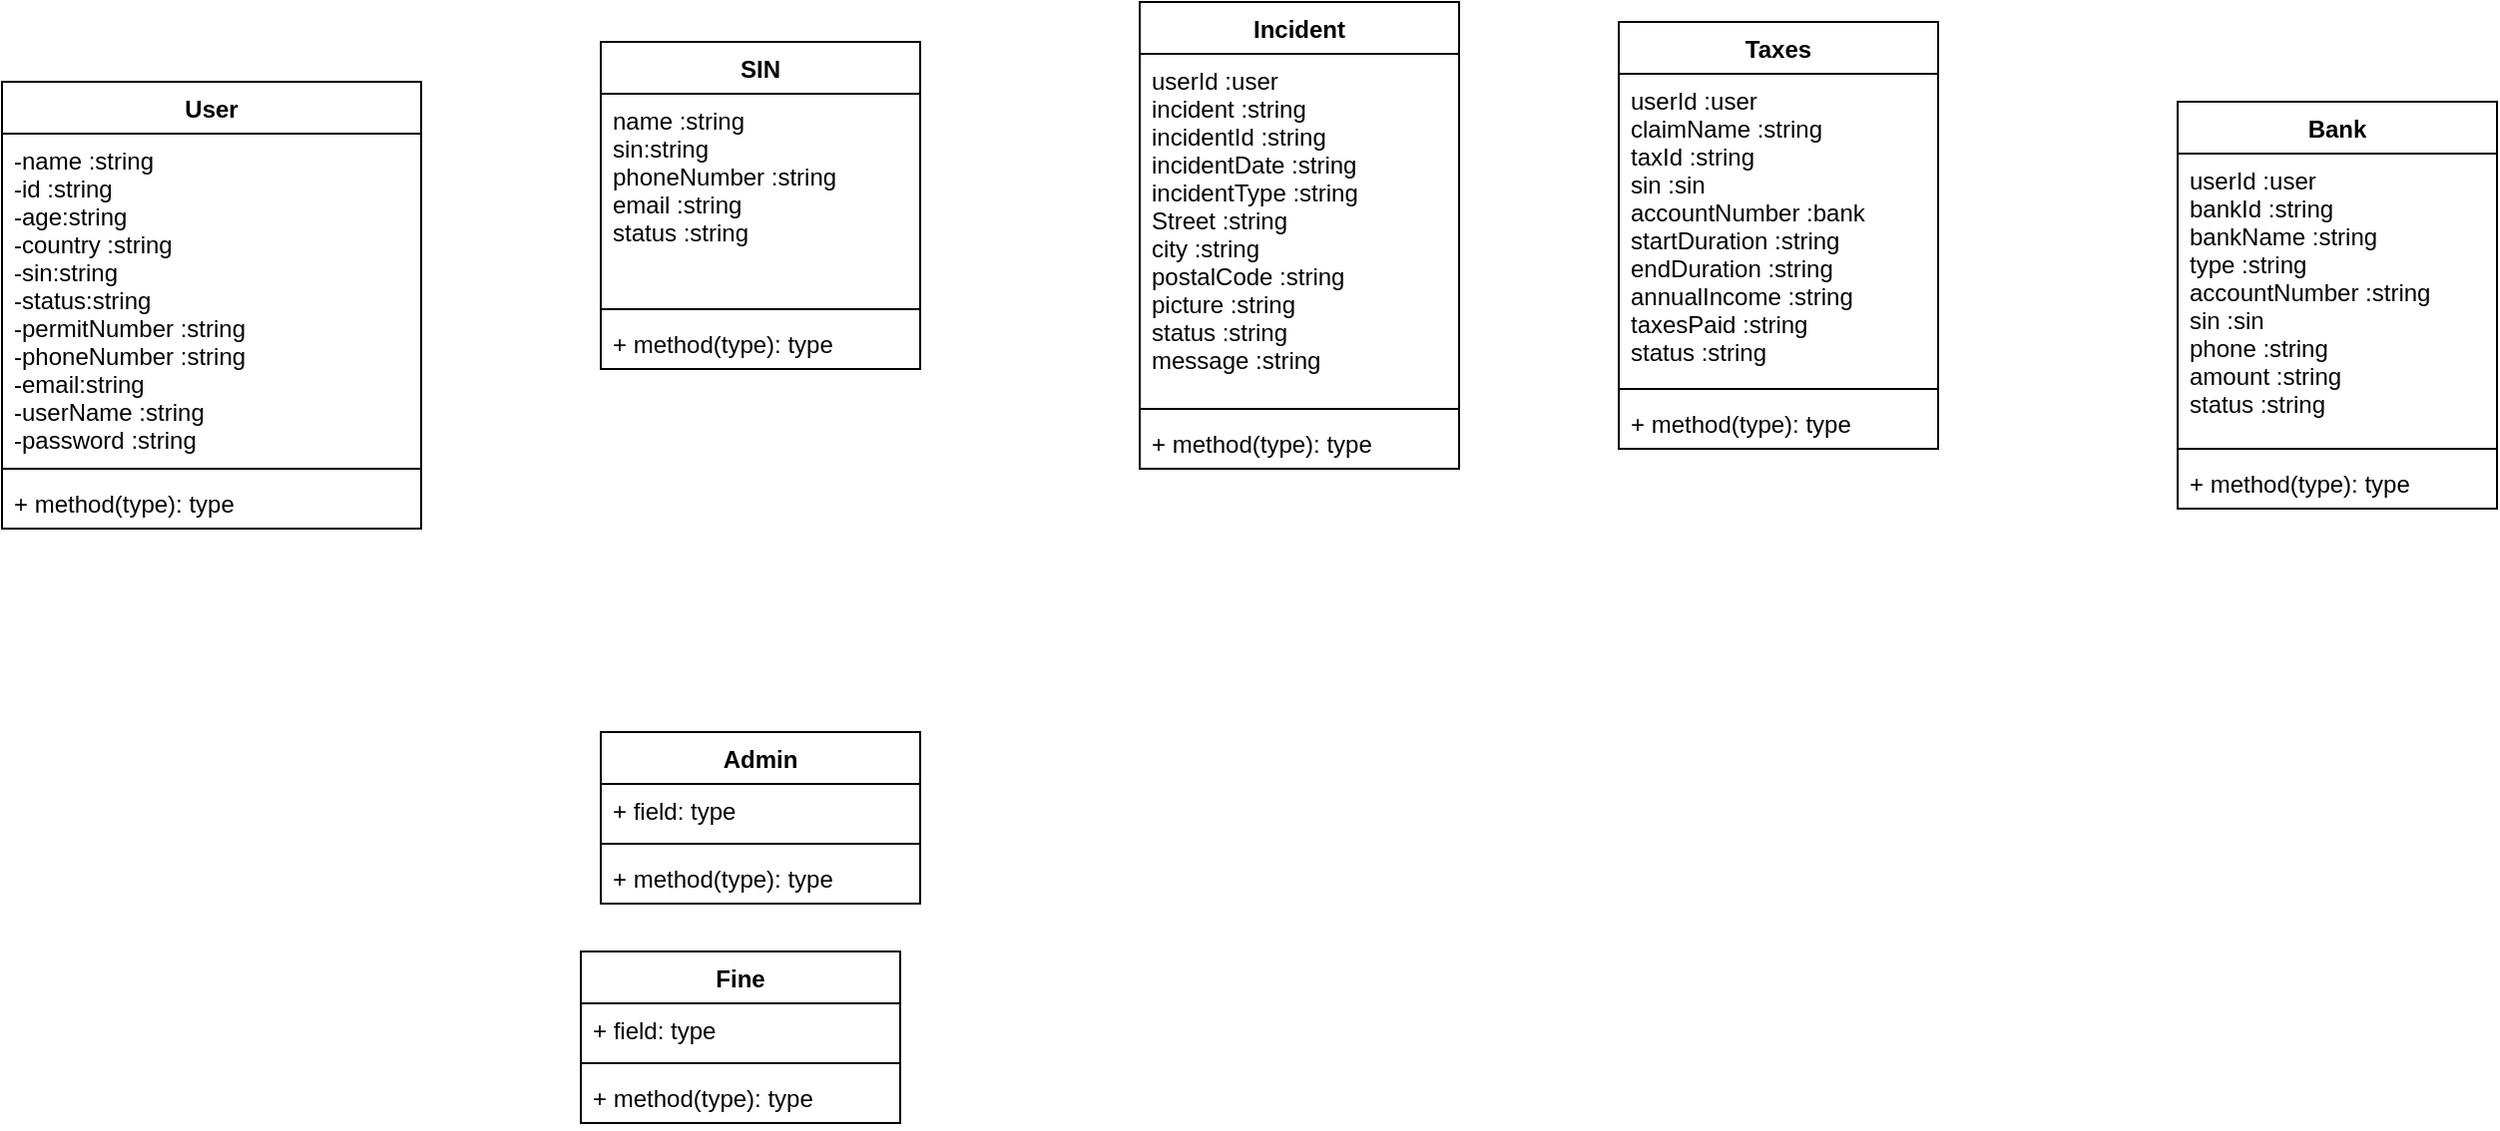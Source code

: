 <mxfile version="20.6.2" type="device"><diagram id="7TPfYMqjOXTpqe688zoS" name="Page-1"><mxGraphModel dx="2044" dy="665" grid="1" gridSize="10" guides="1" tooltips="1" connect="1" arrows="1" fold="1" page="1" pageScale="1" pageWidth="827" pageHeight="1169" math="0" shadow="0"><root><mxCell id="0"/><mxCell id="1" parent="0"/><mxCell id="t15MhjpTgTjXFIqs2MB7-1" value="User" style="swimlane;fontStyle=1;align=center;verticalAlign=top;childLayout=stackLayout;horizontal=1;startSize=26;horizontalStack=0;resizeParent=1;resizeParentMax=0;resizeLast=0;collapsible=1;marginBottom=0;" parent="1" vertex="1"><mxGeometry x="-270" y="130" width="210" height="224" as="geometry"/></mxCell><mxCell id="t15MhjpTgTjXFIqs2MB7-2" value="-name :string &#10;-id :string &#10;-age:string &#10;-country :string &#10;-sin:string &#10;-status:string &#10;-permitNumber :string &#10;-phoneNumber :string &#10;-email:string &#10;-userName :string &#10;-password :string " style="text;strokeColor=none;fillColor=none;align=left;verticalAlign=top;spacingLeft=4;spacingRight=4;overflow=hidden;rotatable=0;points=[[0,0.5],[1,0.5]];portConstraint=eastwest;" parent="t15MhjpTgTjXFIqs2MB7-1" vertex="1"><mxGeometry y="26" width="210" height="164" as="geometry"/></mxCell><mxCell id="t15MhjpTgTjXFIqs2MB7-3" value="" style="line;strokeWidth=1;fillColor=none;align=left;verticalAlign=middle;spacingTop=-1;spacingLeft=3;spacingRight=3;rotatable=0;labelPosition=right;points=[];portConstraint=eastwest;strokeColor=inherit;" parent="t15MhjpTgTjXFIqs2MB7-1" vertex="1"><mxGeometry y="190" width="210" height="8" as="geometry"/></mxCell><mxCell id="t15MhjpTgTjXFIqs2MB7-4" value="+ method(type): type" style="text;strokeColor=none;fillColor=none;align=left;verticalAlign=top;spacingLeft=4;spacingRight=4;overflow=hidden;rotatable=0;points=[[0,0.5],[1,0.5]];portConstraint=eastwest;" parent="t15MhjpTgTjXFIqs2MB7-1" vertex="1"><mxGeometry y="198" width="210" height="26" as="geometry"/></mxCell><mxCell id="t15MhjpTgTjXFIqs2MB7-5" value="SIN" style="swimlane;fontStyle=1;align=center;verticalAlign=top;childLayout=stackLayout;horizontal=1;startSize=26;horizontalStack=0;resizeParent=1;resizeParentMax=0;resizeLast=0;collapsible=1;marginBottom=0;" parent="1" vertex="1"><mxGeometry x="30" y="110" width="160" height="164" as="geometry"/></mxCell><mxCell id="t15MhjpTgTjXFIqs2MB7-6" value="name :string &#10;sin:string &#10;phoneNumber :string &#10;email :string &#10;status :string " style="text;strokeColor=none;fillColor=none;align=left;verticalAlign=top;spacingLeft=4;spacingRight=4;overflow=hidden;rotatable=0;points=[[0,0.5],[1,0.5]];portConstraint=eastwest;" parent="t15MhjpTgTjXFIqs2MB7-5" vertex="1"><mxGeometry y="26" width="160" height="104" as="geometry"/></mxCell><mxCell id="t15MhjpTgTjXFIqs2MB7-7" value="" style="line;strokeWidth=1;fillColor=none;align=left;verticalAlign=middle;spacingTop=-1;spacingLeft=3;spacingRight=3;rotatable=0;labelPosition=right;points=[];portConstraint=eastwest;strokeColor=inherit;" parent="t15MhjpTgTjXFIqs2MB7-5" vertex="1"><mxGeometry y="130" width="160" height="8" as="geometry"/></mxCell><mxCell id="t15MhjpTgTjXFIqs2MB7-8" value="+ method(type): type" style="text;strokeColor=none;fillColor=none;align=left;verticalAlign=top;spacingLeft=4;spacingRight=4;overflow=hidden;rotatable=0;points=[[0,0.5],[1,0.5]];portConstraint=eastwest;" parent="t15MhjpTgTjXFIqs2MB7-5" vertex="1"><mxGeometry y="138" width="160" height="26" as="geometry"/></mxCell><mxCell id="t15MhjpTgTjXFIqs2MB7-17" value="Incident" style="swimlane;fontStyle=1;align=center;verticalAlign=top;childLayout=stackLayout;horizontal=1;startSize=26;horizontalStack=0;resizeParent=1;resizeParentMax=0;resizeLast=0;collapsible=1;marginBottom=0;" parent="1" vertex="1"><mxGeometry x="300" y="90" width="160" height="234" as="geometry"/></mxCell><mxCell id="t15MhjpTgTjXFIqs2MB7-18" value="userId :user&#10;incident :string&#10;incidentId :string&#10;incidentDate :string&#10;incidentType :string&#10;Street :string&#10;city :string&#10;postalCode :string&#10;picture :string&#10;status :string&#10;message :string" style="text;strokeColor=none;fillColor=none;align=left;verticalAlign=top;spacingLeft=4;spacingRight=4;overflow=hidden;rotatable=0;points=[[0,0.5],[1,0.5]];portConstraint=eastwest;" parent="t15MhjpTgTjXFIqs2MB7-17" vertex="1"><mxGeometry y="26" width="160" height="174" as="geometry"/></mxCell><mxCell id="t15MhjpTgTjXFIqs2MB7-19" value="" style="line;strokeWidth=1;fillColor=none;align=left;verticalAlign=middle;spacingTop=-1;spacingLeft=3;spacingRight=3;rotatable=0;labelPosition=right;points=[];portConstraint=eastwest;strokeColor=inherit;" parent="t15MhjpTgTjXFIqs2MB7-17" vertex="1"><mxGeometry y="200" width="160" height="8" as="geometry"/></mxCell><mxCell id="t15MhjpTgTjXFIqs2MB7-20" value="+ method(type): type" style="text;strokeColor=none;fillColor=none;align=left;verticalAlign=top;spacingLeft=4;spacingRight=4;overflow=hidden;rotatable=0;points=[[0,0.5],[1,0.5]];portConstraint=eastwest;" parent="t15MhjpTgTjXFIqs2MB7-17" vertex="1"><mxGeometry y="208" width="160" height="26" as="geometry"/></mxCell><mxCell id="t15MhjpTgTjXFIqs2MB7-29" value="Taxes" style="swimlane;fontStyle=1;align=center;verticalAlign=top;childLayout=stackLayout;horizontal=1;startSize=26;horizontalStack=0;resizeParent=1;resizeParentMax=0;resizeLast=0;collapsible=1;marginBottom=0;" parent="1" vertex="1"><mxGeometry x="540" y="100" width="160" height="214" as="geometry"/></mxCell><mxCell id="t15MhjpTgTjXFIqs2MB7-30" value="userId :user &#10;claimName :string &#10;taxId :string &#10;sin :sin &#10;accountNumber :bank &#10;startDuration :string &#10;endDuration :string &#10;annualIncome :string &#10;taxesPaid :string &#10;status :string" style="text;strokeColor=none;fillColor=none;align=left;verticalAlign=top;spacingLeft=4;spacingRight=4;overflow=hidden;rotatable=0;points=[[0,0.5],[1,0.5]];portConstraint=eastwest;" parent="t15MhjpTgTjXFIqs2MB7-29" vertex="1"><mxGeometry y="26" width="160" height="154" as="geometry"/></mxCell><mxCell id="t15MhjpTgTjXFIqs2MB7-31" value="" style="line;strokeWidth=1;fillColor=none;align=left;verticalAlign=middle;spacingTop=-1;spacingLeft=3;spacingRight=3;rotatable=0;labelPosition=right;points=[];portConstraint=eastwest;strokeColor=inherit;" parent="t15MhjpTgTjXFIqs2MB7-29" vertex="1"><mxGeometry y="180" width="160" height="8" as="geometry"/></mxCell><mxCell id="t15MhjpTgTjXFIqs2MB7-32" value="+ method(type): type" style="text;strokeColor=none;fillColor=none;align=left;verticalAlign=top;spacingLeft=4;spacingRight=4;overflow=hidden;rotatable=0;points=[[0,0.5],[1,0.5]];portConstraint=eastwest;" parent="t15MhjpTgTjXFIqs2MB7-29" vertex="1"><mxGeometry y="188" width="160" height="26" as="geometry"/></mxCell><mxCell id="t15MhjpTgTjXFIqs2MB7-41" value="Bank" style="swimlane;fontStyle=1;align=center;verticalAlign=top;childLayout=stackLayout;horizontal=1;startSize=26;horizontalStack=0;resizeParent=1;resizeParentMax=0;resizeLast=0;collapsible=1;marginBottom=0;" parent="1" vertex="1"><mxGeometry x="820" y="140" width="160" height="204" as="geometry"/></mxCell><mxCell id="t15MhjpTgTjXFIqs2MB7-42" value="userId :user &#10;bankId :string &#10;bankName :string &#10;type :string &#10;accountNumber :string &#10;sin :sin &#10;phone :string&#10;amount :string&#10;status :string " style="text;strokeColor=none;fillColor=none;align=left;verticalAlign=top;spacingLeft=4;spacingRight=4;overflow=hidden;rotatable=0;points=[[0,0.5],[1,0.5]];portConstraint=eastwest;" parent="t15MhjpTgTjXFIqs2MB7-41" vertex="1"><mxGeometry y="26" width="160" height="144" as="geometry"/></mxCell><mxCell id="t15MhjpTgTjXFIqs2MB7-43" value="" style="line;strokeWidth=1;fillColor=none;align=left;verticalAlign=middle;spacingTop=-1;spacingLeft=3;spacingRight=3;rotatable=0;labelPosition=right;points=[];portConstraint=eastwest;strokeColor=inherit;" parent="t15MhjpTgTjXFIqs2MB7-41" vertex="1"><mxGeometry y="170" width="160" height="8" as="geometry"/></mxCell><mxCell id="t15MhjpTgTjXFIqs2MB7-44" value="+ method(type): type" style="text;strokeColor=none;fillColor=none;align=left;verticalAlign=top;spacingLeft=4;spacingRight=4;overflow=hidden;rotatable=0;points=[[0,0.5],[1,0.5]];portConstraint=eastwest;" parent="t15MhjpTgTjXFIqs2MB7-41" vertex="1"><mxGeometry y="178" width="160" height="26" as="geometry"/></mxCell><mxCell id="t15MhjpTgTjXFIqs2MB7-53" value="Admin" style="swimlane;fontStyle=1;align=center;verticalAlign=top;childLayout=stackLayout;horizontal=1;startSize=26;horizontalStack=0;resizeParent=1;resizeParentMax=0;resizeLast=0;collapsible=1;marginBottom=0;" parent="1" vertex="1"><mxGeometry x="30" y="456" width="160" height="86" as="geometry"/></mxCell><mxCell id="t15MhjpTgTjXFIqs2MB7-54" value="+ field: type" style="text;strokeColor=none;fillColor=none;align=left;verticalAlign=top;spacingLeft=4;spacingRight=4;overflow=hidden;rotatable=0;points=[[0,0.5],[1,0.5]];portConstraint=eastwest;" parent="t15MhjpTgTjXFIqs2MB7-53" vertex="1"><mxGeometry y="26" width="160" height="26" as="geometry"/></mxCell><mxCell id="t15MhjpTgTjXFIqs2MB7-55" value="" style="line;strokeWidth=1;fillColor=none;align=left;verticalAlign=middle;spacingTop=-1;spacingLeft=3;spacingRight=3;rotatable=0;labelPosition=right;points=[];portConstraint=eastwest;strokeColor=inherit;" parent="t15MhjpTgTjXFIqs2MB7-53" vertex="1"><mxGeometry y="52" width="160" height="8" as="geometry"/></mxCell><mxCell id="t15MhjpTgTjXFIqs2MB7-56" value="+ method(type): type" style="text;strokeColor=none;fillColor=none;align=left;verticalAlign=top;spacingLeft=4;spacingRight=4;overflow=hidden;rotatable=0;points=[[0,0.5],[1,0.5]];portConstraint=eastwest;" parent="t15MhjpTgTjXFIqs2MB7-53" vertex="1"><mxGeometry y="60" width="160" height="26" as="geometry"/></mxCell><mxCell id="t15MhjpTgTjXFIqs2MB7-81" value="Fine" style="swimlane;fontStyle=1;align=center;verticalAlign=top;childLayout=stackLayout;horizontal=1;startSize=26;horizontalStack=0;resizeParent=1;resizeParentMax=0;resizeLast=0;collapsible=1;marginBottom=0;" parent="1" vertex="1"><mxGeometry x="20" y="566" width="160" height="86" as="geometry"/></mxCell><mxCell id="t15MhjpTgTjXFIqs2MB7-82" value="+ field: type" style="text;strokeColor=none;fillColor=none;align=left;verticalAlign=top;spacingLeft=4;spacingRight=4;overflow=hidden;rotatable=0;points=[[0,0.5],[1,0.5]];portConstraint=eastwest;" parent="t15MhjpTgTjXFIqs2MB7-81" vertex="1"><mxGeometry y="26" width="160" height="26" as="geometry"/></mxCell><mxCell id="t15MhjpTgTjXFIqs2MB7-83" value="" style="line;strokeWidth=1;fillColor=none;align=left;verticalAlign=middle;spacingTop=-1;spacingLeft=3;spacingRight=3;rotatable=0;labelPosition=right;points=[];portConstraint=eastwest;strokeColor=inherit;" parent="t15MhjpTgTjXFIqs2MB7-81" vertex="1"><mxGeometry y="52" width="160" height="8" as="geometry"/></mxCell><mxCell id="t15MhjpTgTjXFIqs2MB7-84" value="+ method(type): type" style="text;strokeColor=none;fillColor=none;align=left;verticalAlign=top;spacingLeft=4;spacingRight=4;overflow=hidden;rotatable=0;points=[[0,0.5],[1,0.5]];portConstraint=eastwest;" parent="t15MhjpTgTjXFIqs2MB7-81" vertex="1"><mxGeometry y="60" width="160" height="26" as="geometry"/></mxCell></root></mxGraphModel></diagram></mxfile>